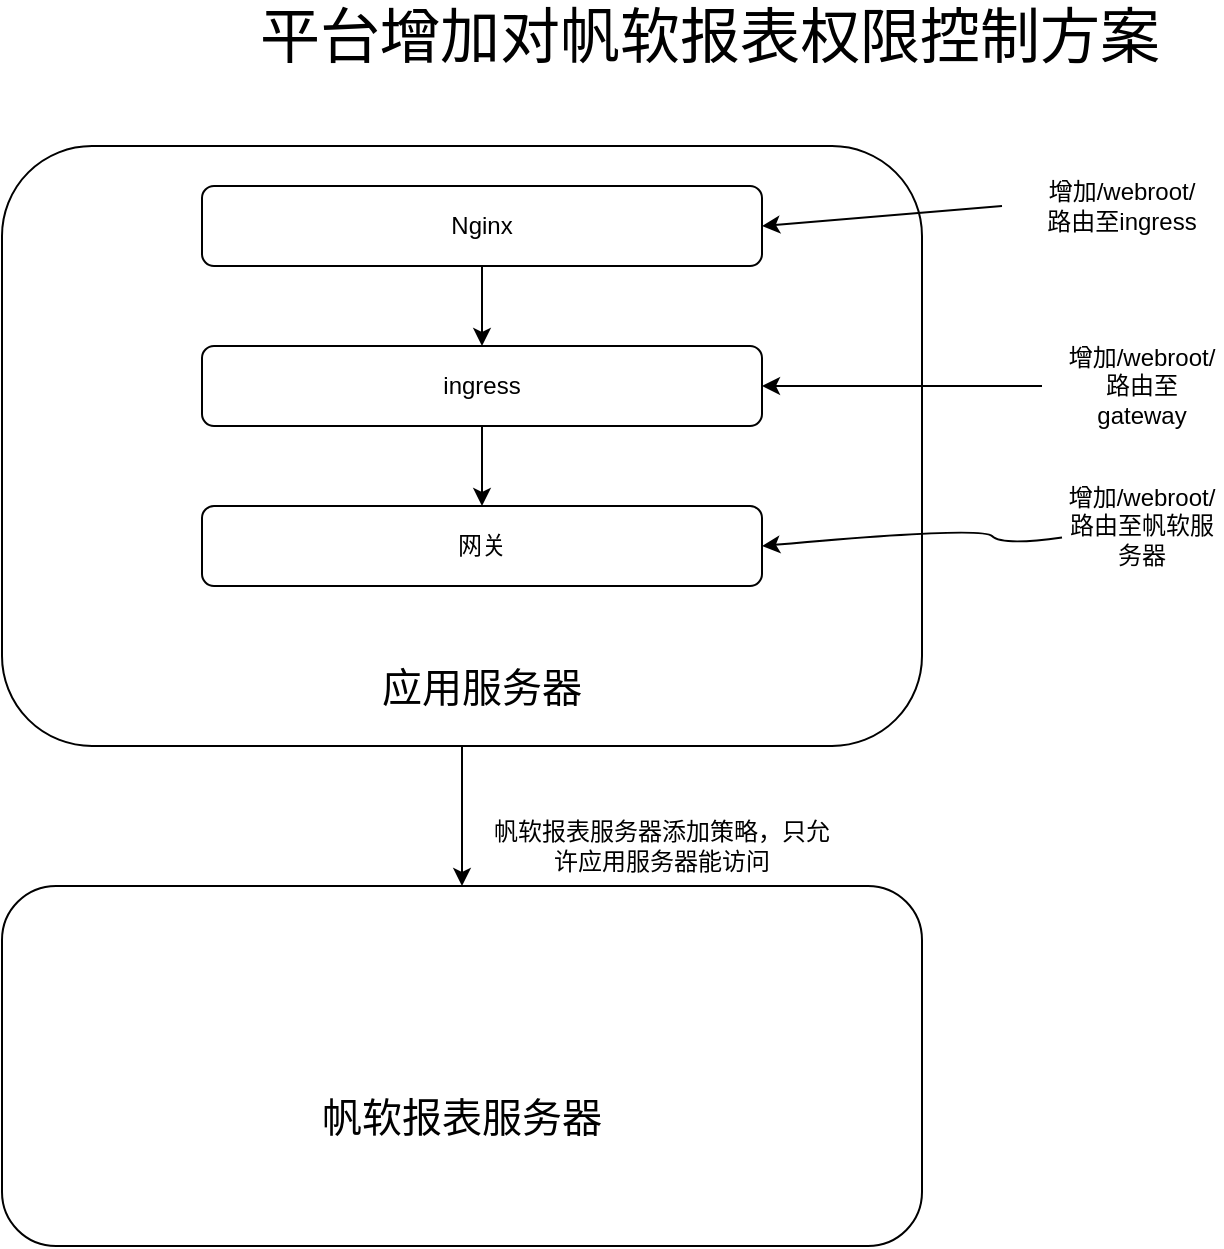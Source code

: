 <mxfile version="14.6.13" type="device"><diagram id="paWjl7OTblsRuYPsiSoV" name="第 1 页"><mxGraphModel dx="1024" dy="1761" grid="1" gridSize="10" guides="1" tooltips="1" connect="1" arrows="1" fold="1" page="1" pageScale="1" pageWidth="827" pageHeight="1169" math="0" shadow="0"><root><mxCell id="0"/><mxCell id="1" parent="0"/><mxCell id="_O9swEymcoZcO26JgZpH-7" value="" style="rounded=1;whiteSpace=wrap;html=1;fillColor=none;" vertex="1" parent="1"><mxGeometry x="60" y="60" width="460" height="300" as="geometry"/></mxCell><mxCell id="_O9swEymcoZcO26JgZpH-3" value="" style="edgeStyle=orthogonalEdgeStyle;rounded=0;orthogonalLoop=1;jettySize=auto;html=1;" edge="1" parent="1" source="_O9swEymcoZcO26JgZpH-1" target="_O9swEymcoZcO26JgZpH-2"><mxGeometry relative="1" as="geometry"/></mxCell><mxCell id="_O9swEymcoZcO26JgZpH-1" value="Nginx" style="rounded=1;whiteSpace=wrap;html=1;" vertex="1" parent="1"><mxGeometry x="160" y="80" width="280" height="40" as="geometry"/></mxCell><mxCell id="_O9swEymcoZcO26JgZpH-5" value="" style="edgeStyle=orthogonalEdgeStyle;rounded=0;orthogonalLoop=1;jettySize=auto;html=1;" edge="1" parent="1" source="_O9swEymcoZcO26JgZpH-2" target="_O9swEymcoZcO26JgZpH-4"><mxGeometry relative="1" as="geometry"/></mxCell><mxCell id="_O9swEymcoZcO26JgZpH-2" value="ingress" style="whiteSpace=wrap;html=1;rounded=1;" vertex="1" parent="1"><mxGeometry x="160" y="160" width="280" height="40" as="geometry"/></mxCell><mxCell id="_O9swEymcoZcO26JgZpH-4" value="网关" style="whiteSpace=wrap;html=1;rounded=1;" vertex="1" parent="1"><mxGeometry x="160" y="240" width="280" height="40" as="geometry"/></mxCell><mxCell id="_O9swEymcoZcO26JgZpH-8" value="&lt;font style=&quot;font-size: 20px&quot;&gt;应用服务器&lt;/font&gt;" style="text;html=1;strokeColor=none;fillColor=none;align=center;verticalAlign=middle;whiteSpace=wrap;rounded=0;" vertex="1" parent="1"><mxGeometry x="200" y="320" width="200" height="20" as="geometry"/></mxCell><mxCell id="_O9swEymcoZcO26JgZpH-9" value="" style="rounded=1;whiteSpace=wrap;html=1;fillColor=none;" vertex="1" parent="1"><mxGeometry x="60" y="430" width="460" height="180" as="geometry"/></mxCell><mxCell id="_O9swEymcoZcO26JgZpH-10" value="&lt;font style=&quot;font-size: 20px&quot;&gt;帆软报表服务器&lt;/font&gt;" style="text;html=1;strokeColor=none;fillColor=none;align=center;verticalAlign=middle;whiteSpace=wrap;rounded=0;" vertex="1" parent="1"><mxGeometry x="195" y="535" width="190" height="20" as="geometry"/></mxCell><mxCell id="_O9swEymcoZcO26JgZpH-11" value="" style="endArrow=classic;html=1;" edge="1" parent="1" source="_O9swEymcoZcO26JgZpH-7" target="_O9swEymcoZcO26JgZpH-9"><mxGeometry width="50" height="50" relative="1" as="geometry"><mxPoint x="260" y="420" as="sourcePoint"/><mxPoint x="310" y="370" as="targetPoint"/></mxGeometry></mxCell><mxCell id="_O9swEymcoZcO26JgZpH-12" value="帆软报表服务器添加策略，只允许应用服务器能访问" style="text;html=1;strokeColor=none;fillColor=none;align=center;verticalAlign=middle;whiteSpace=wrap;rounded=0;" vertex="1" parent="1"><mxGeometry x="300" y="400" width="180" height="20" as="geometry"/></mxCell><mxCell id="_O9swEymcoZcO26JgZpH-14" value="" style="curved=1;endArrow=classic;html=1;entryX=1;entryY=0.5;entryDx=0;entryDy=0;" edge="1" parent="1" target="_O9swEymcoZcO26JgZpH-1"><mxGeometry width="50" height="50" relative="1" as="geometry"><mxPoint x="560" y="90" as="sourcePoint"/><mxPoint x="640" y="80" as="targetPoint"/><Array as="points"/></mxGeometry></mxCell><mxCell id="_O9swEymcoZcO26JgZpH-15" value="增加/webroot/路由至ingress" style="text;html=1;strokeColor=none;fillColor=none;align=center;verticalAlign=middle;whiteSpace=wrap;rounded=0;" vertex="1" parent="1"><mxGeometry x="580" y="70" width="80" height="40" as="geometry"/></mxCell><mxCell id="_O9swEymcoZcO26JgZpH-16" value="" style="curved=1;endArrow=classic;html=1;entryX=1;entryY=0.5;entryDx=0;entryDy=0;" edge="1" parent="1" target="_O9swEymcoZcO26JgZpH-2"><mxGeometry width="50" height="50" relative="1" as="geometry"><mxPoint x="580" y="180" as="sourcePoint"/><mxPoint x="590" y="180" as="targetPoint"/><Array as="points"><mxPoint x="540" y="180"/></Array></mxGeometry></mxCell><mxCell id="_O9swEymcoZcO26JgZpH-17" value="增加/webroot/路由至gateway" style="text;html=1;strokeColor=none;fillColor=none;align=center;verticalAlign=middle;whiteSpace=wrap;rounded=0;" vertex="1" parent="1"><mxGeometry x="590" y="160" width="80" height="40" as="geometry"/></mxCell><mxCell id="_O9swEymcoZcO26JgZpH-18" value="增加/webroot/路由至帆软服务器" style="text;html=1;strokeColor=none;fillColor=none;align=center;verticalAlign=middle;whiteSpace=wrap;rounded=0;" vertex="1" parent="1"><mxGeometry x="590" y="230" width="80" height="40" as="geometry"/></mxCell><mxCell id="_O9swEymcoZcO26JgZpH-19" value="" style="curved=1;endArrow=classic;html=1;" edge="1" parent="1" source="_O9swEymcoZcO26JgZpH-18"><mxGeometry width="50" height="50" relative="1" as="geometry"><mxPoint x="590" y="190" as="sourcePoint"/><mxPoint x="440" y="260" as="targetPoint"/><Array as="points"><mxPoint x="560" y="260"/><mxPoint x="550" y="250"/></Array></mxGeometry></mxCell><mxCell id="_O9swEymcoZcO26JgZpH-20" value="&lt;font style=&quot;font-size: 30px&quot;&gt;平台增加对帆软报表权限控制方案&lt;/font&gt;" style="text;html=1;strokeColor=none;fillColor=none;align=center;verticalAlign=middle;whiteSpace=wrap;rounded=0;" vertex="1" parent="1"><mxGeometry x="179" width="470" height="10" as="geometry"/></mxCell></root></mxGraphModel></diagram></mxfile>